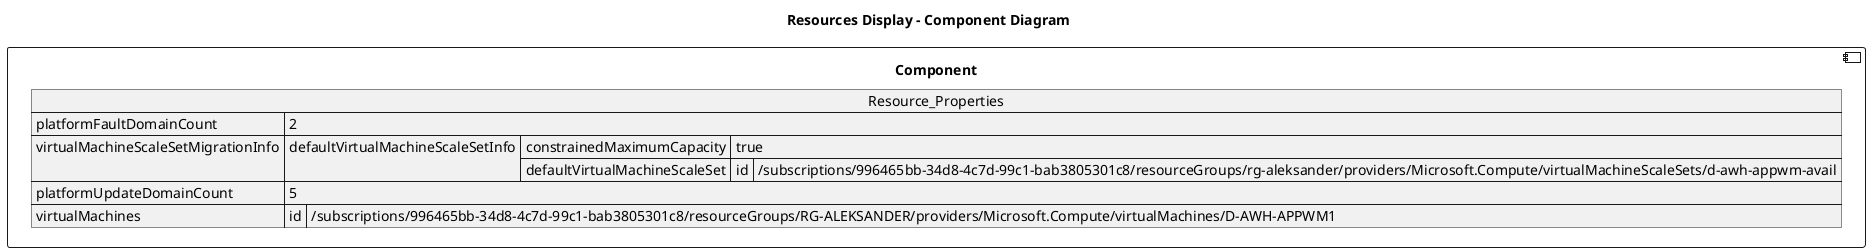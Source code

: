 @startuml

title Resources Display - Component Diagram

component Component {

json  Resource_Properties {
  "platformFaultDomainCount": 2,
  "virtualMachineScaleSetMigrationInfo": {
    "defaultVirtualMachineScaleSetInfo": {
      "constrainedMaximumCapacity": true,
      "defaultVirtualMachineScaleSet": {
        "id": "/subscriptions/996465bb-34d8-4c7d-99c1-bab3805301c8/resourceGroups/rg-aleksander/providers/Microsoft.Compute/virtualMachineScaleSets/d-awh-appwm-avail"
      }
    }
  },
  "platformUpdateDomainCount": 5,
  "virtualMachines": [
    {
      "id": "/subscriptions/996465bb-34d8-4c7d-99c1-bab3805301c8/resourceGroups/RG-ALEKSANDER/providers/Microsoft.Compute/virtualMachines/D-AWH-APPWM1"
    }
  ]
}
}
@enduml
